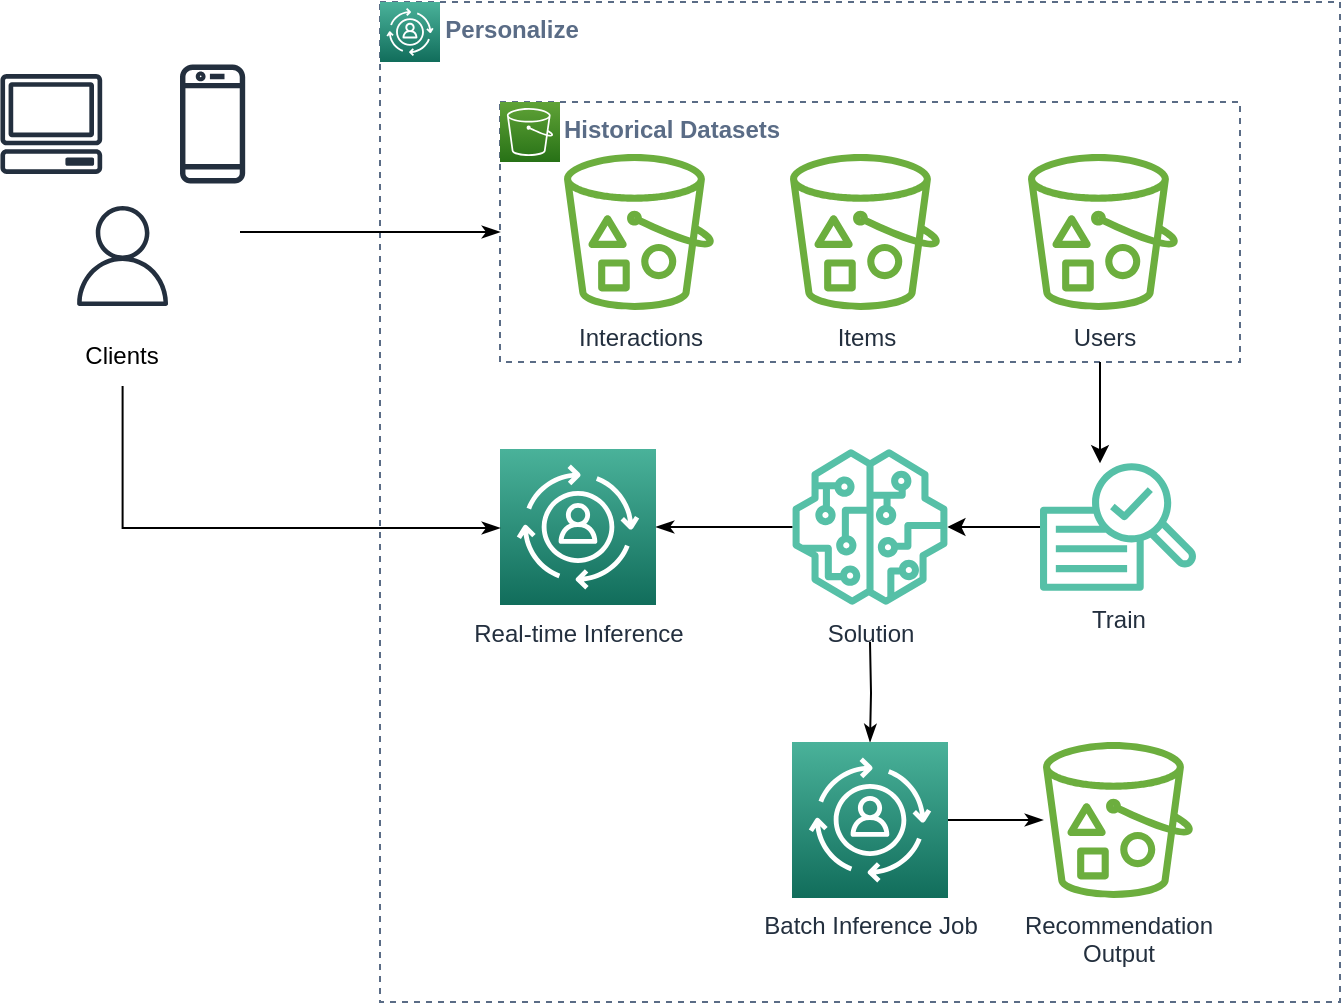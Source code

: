 <mxfile version="15.5.2" type="github">
  <diagram id="xUoj9RPcD3D4wsji0dsL" name="Page-1">
    <mxGraphModel dx="1422" dy="794" grid="1" gridSize="10" guides="1" tooltips="1" connect="1" arrows="1" fold="1" page="1" pageScale="1" pageWidth="850" pageHeight="1100" math="0" shadow="0">
      <root>
        <mxCell id="0" />
        <mxCell id="1" parent="0" />
        <mxCell id="Nxgp4-7IpZYQWayNXJpq-1" value="AWS Personalize" style="fillColor=none;strokeColor=#5A6C86;dashed=1;verticalAlign=top;fontStyle=1;fontColor=#5A6C86;align=left;" vertex="1" parent="1">
          <mxGeometry x="240" y="70" width="480" height="500" as="geometry" />
        </mxCell>
        <mxCell id="Nxgp4-7IpZYQWayNXJpq-2" value="" style="sketch=0;points=[[0,0,0],[0.25,0,0],[0.5,0,0],[0.75,0,0],[1,0,0],[0,1,0],[0.25,1,0],[0.5,1,0],[0.75,1,0],[1,1,0],[0,0.25,0],[0,0.5,0],[0,0.75,0],[1,0.25,0],[1,0.5,0],[1,0.75,0]];outlineConnect=0;fontColor=#232F3E;gradientColor=#4AB29A;gradientDirection=north;fillColor=#116D5B;strokeColor=#ffffff;dashed=0;verticalLabelPosition=bottom;verticalAlign=top;align=center;html=1;fontSize=12;fontStyle=0;aspect=fixed;shape=mxgraph.aws4.resourceIcon;resIcon=mxgraph.aws4.personalize;" vertex="1" parent="1">
          <mxGeometry x="240" y="70" width="30" height="30" as="geometry" />
        </mxCell>
        <mxCell id="Nxgp4-7IpZYQWayNXJpq-13" style="edgeStyle=orthogonalEdgeStyle;rounded=0;orthogonalLoop=1;jettySize=auto;html=1;" edge="1" parent="1" source="Nxgp4-7IpZYQWayNXJpq-8" target="Nxgp4-7IpZYQWayNXJpq-12">
          <mxGeometry relative="1" as="geometry" />
        </mxCell>
        <mxCell id="Nxgp4-7IpZYQWayNXJpq-8" value="Train" style="sketch=0;outlineConnect=0;fontColor=#232F3E;gradientColor=none;fillColor=#56C0A7;strokeColor=none;dashed=0;verticalLabelPosition=bottom;verticalAlign=top;align=center;html=1;fontSize=12;fontStyle=0;aspect=fixed;pointerEvents=1;shape=mxgraph.aws4.sagemaker_train;" vertex="1" parent="1">
          <mxGeometry x="570" y="300" width="78" height="65" as="geometry" />
        </mxCell>
        <mxCell id="Nxgp4-7IpZYQWayNXJpq-9" value="" style="group" vertex="1" connectable="0" parent="1">
          <mxGeometry x="300" y="120" width="370" height="130" as="geometry" />
        </mxCell>
        <mxCell id="Nxgp4-7IpZYQWayNXJpq-3" value="Historical Datasets" style="fillColor=none;strokeColor=#5A6C86;dashed=1;verticalAlign=top;fontStyle=1;fontColor=#5A6C86;align=left;spacingLeft=30;" vertex="1" parent="Nxgp4-7IpZYQWayNXJpq-9">
          <mxGeometry width="370" height="130" as="geometry" />
        </mxCell>
        <mxCell id="Nxgp4-7IpZYQWayNXJpq-4" value="Interactions" style="sketch=0;outlineConnect=0;fontColor=#232F3E;gradientColor=none;fillColor=#6CAE3E;strokeColor=none;dashed=0;verticalLabelPosition=bottom;verticalAlign=top;align=center;html=1;fontSize=12;fontStyle=0;aspect=fixed;pointerEvents=1;shape=mxgraph.aws4.bucket_with_objects;" vertex="1" parent="Nxgp4-7IpZYQWayNXJpq-9">
          <mxGeometry x="32" y="26" width="75" height="78" as="geometry" />
        </mxCell>
        <mxCell id="Nxgp4-7IpZYQWayNXJpq-5" value="Items" style="sketch=0;outlineConnect=0;fontColor=#232F3E;gradientColor=none;fillColor=#6CAE3E;strokeColor=none;dashed=0;verticalLabelPosition=bottom;verticalAlign=top;align=center;html=1;fontSize=12;fontStyle=0;aspect=fixed;pointerEvents=1;shape=mxgraph.aws4.bucket_with_objects;" vertex="1" parent="Nxgp4-7IpZYQWayNXJpq-9">
          <mxGeometry x="145" y="26" width="75" height="78" as="geometry" />
        </mxCell>
        <mxCell id="Nxgp4-7IpZYQWayNXJpq-6" value="Users" style="sketch=0;outlineConnect=0;fontColor=#232F3E;gradientColor=none;fillColor=#6CAE3E;strokeColor=none;dashed=0;verticalLabelPosition=bottom;verticalAlign=top;align=center;html=1;fontSize=12;fontStyle=0;aspect=fixed;pointerEvents=1;shape=mxgraph.aws4.bucket_with_objects;" vertex="1" parent="Nxgp4-7IpZYQWayNXJpq-9">
          <mxGeometry x="264" y="26" width="75" height="78" as="geometry" />
        </mxCell>
        <mxCell id="Nxgp4-7IpZYQWayNXJpq-7" value="" style="sketch=0;points=[[0,0,0],[0.25,0,0],[0.5,0,0],[0.75,0,0],[1,0,0],[0,1,0],[0.25,1,0],[0.5,1,0],[0.75,1,0],[1,1,0],[0,0.25,0],[0,0.5,0],[0,0.75,0],[1,0.25,0],[1,0.5,0],[1,0.75,0]];outlineConnect=0;fontColor=#232F3E;gradientColor=#60A337;gradientDirection=north;fillColor=#277116;strokeColor=#ffffff;dashed=0;verticalLabelPosition=bottom;verticalAlign=top;align=center;html=1;fontSize=12;fontStyle=0;aspect=fixed;shape=mxgraph.aws4.resourceIcon;resIcon=mxgraph.aws4.s3;" vertex="1" parent="Nxgp4-7IpZYQWayNXJpq-9">
          <mxGeometry width="30" height="30" as="geometry" />
        </mxCell>
        <mxCell id="Nxgp4-7IpZYQWayNXJpq-10" style="edgeStyle=orthogonalEdgeStyle;rounded=0;orthogonalLoop=1;jettySize=auto;html=1;" edge="1" parent="1" source="Nxgp4-7IpZYQWayNXJpq-3" target="Nxgp4-7IpZYQWayNXJpq-8">
          <mxGeometry relative="1" as="geometry">
            <Array as="points">
              <mxPoint x="600" y="270" />
              <mxPoint x="600" y="270" />
            </Array>
          </mxGeometry>
        </mxCell>
        <mxCell id="Nxgp4-7IpZYQWayNXJpq-25" style="edgeStyle=orthogonalEdgeStyle;rounded=0;orthogonalLoop=1;jettySize=auto;html=1;startArrow=none;startFill=0;endArrow=classicThin;endFill=1;" edge="1" parent="1" source="Nxgp4-7IpZYQWayNXJpq-12" target="Nxgp4-7IpZYQWayNXJpq-14">
          <mxGeometry relative="1" as="geometry" />
        </mxCell>
        <mxCell id="Nxgp4-7IpZYQWayNXJpq-27" style="edgeStyle=orthogonalEdgeStyle;rounded=0;orthogonalLoop=1;jettySize=auto;html=1;startArrow=none;startFill=0;endArrow=classicThin;endFill=1;" edge="1" parent="1" target="Nxgp4-7IpZYQWayNXJpq-26">
          <mxGeometry relative="1" as="geometry">
            <mxPoint x="485" y="390" as="sourcePoint" />
          </mxGeometry>
        </mxCell>
        <mxCell id="Nxgp4-7IpZYQWayNXJpq-12" value="Solution" style="sketch=0;outlineConnect=0;fontColor=#232F3E;gradientColor=none;fillColor=#56C0A7;strokeColor=none;dashed=0;verticalLabelPosition=bottom;verticalAlign=top;align=center;html=1;fontSize=12;fontStyle=0;aspect=fixed;pointerEvents=1;shape=mxgraph.aws4.sagemaker_model;" vertex="1" parent="1">
          <mxGeometry x="446" y="293.5" width="78" height="78" as="geometry" />
        </mxCell>
        <mxCell id="Nxgp4-7IpZYQWayNXJpq-14" value="Real-time Inference" style="sketch=0;points=[[0,0,0],[0.25,0,0],[0.5,0,0],[0.75,0,0],[1,0,0],[0,1,0],[0.25,1,0],[0.5,1,0],[0.75,1,0],[1,1,0],[0,0.25,0],[0,0.5,0],[0,0.75,0],[1,0.25,0],[1,0.5,0],[1,0.75,0]];outlineConnect=0;fontColor=#232F3E;gradientColor=#4AB29A;gradientDirection=north;fillColor=#116D5B;strokeColor=#ffffff;dashed=0;verticalLabelPosition=bottom;verticalAlign=top;align=center;html=1;fontSize=12;fontStyle=0;aspect=fixed;shape=mxgraph.aws4.resourceIcon;resIcon=mxgraph.aws4.personalize;" vertex="1" parent="1">
          <mxGeometry x="300" y="293.5" width="78" height="78" as="geometry" />
        </mxCell>
        <mxCell id="Nxgp4-7IpZYQWayNXJpq-22" value="" style="group" vertex="1" connectable="0" parent="1">
          <mxGeometry x="50" y="100" width="122.59" height="162" as="geometry" />
        </mxCell>
        <mxCell id="Nxgp4-7IpZYQWayNXJpq-20" value="" style="group" vertex="1" connectable="0" parent="Nxgp4-7IpZYQWayNXJpq-22">
          <mxGeometry width="122.59" height="122" as="geometry" />
        </mxCell>
        <mxCell id="Nxgp4-7IpZYQWayNXJpq-15" value="" style="sketch=0;outlineConnect=0;fontColor=#232F3E;gradientColor=none;fillColor=#232F3E;strokeColor=none;dashed=0;verticalLabelPosition=bottom;verticalAlign=top;align=center;html=1;fontSize=12;fontStyle=0;aspect=fixed;pointerEvents=1;shape=mxgraph.aws4.client;" vertex="1" parent="Nxgp4-7IpZYQWayNXJpq-20">
          <mxGeometry y="6" width="51.32" height="50" as="geometry" />
        </mxCell>
        <mxCell id="Nxgp4-7IpZYQWayNXJpq-16" value="" style="sketch=0;outlineConnect=0;fontColor=#232F3E;gradientColor=none;fillColor=#232F3E;strokeColor=none;dashed=0;verticalLabelPosition=bottom;verticalAlign=top;align=center;html=1;fontSize=12;fontStyle=0;aspect=fixed;pointerEvents=1;shape=mxgraph.aws4.mobile_client;" vertex="1" parent="Nxgp4-7IpZYQWayNXJpq-20">
          <mxGeometry x="90" width="32.59" height="62" as="geometry" />
        </mxCell>
        <mxCell id="Nxgp4-7IpZYQWayNXJpq-17" value="" style="sketch=0;outlineConnect=0;fontColor=#232F3E;gradientColor=none;fillColor=#232F3E;strokeColor=none;dashed=0;verticalLabelPosition=bottom;verticalAlign=top;align=center;html=1;fontSize=12;fontStyle=0;aspect=fixed;pointerEvents=1;shape=mxgraph.aws4.user;" vertex="1" parent="Nxgp4-7IpZYQWayNXJpq-20">
          <mxGeometry x="36.3" y="72" width="50" height="50" as="geometry" />
        </mxCell>
        <mxCell id="Nxgp4-7IpZYQWayNXJpq-21" value="Clients" style="text;html=1;strokeColor=none;fillColor=none;align=center;verticalAlign=middle;whiteSpace=wrap;rounded=0;" vertex="1" parent="Nxgp4-7IpZYQWayNXJpq-22">
          <mxGeometry x="31.3" y="132" width="60" height="30" as="geometry" />
        </mxCell>
        <mxCell id="Nxgp4-7IpZYQWayNXJpq-24" style="edgeStyle=orthogonalEdgeStyle;rounded=0;orthogonalLoop=1;jettySize=auto;html=1;endArrow=none;endFill=0;startArrow=classicThin;startFill=1;" edge="1" parent="1" source="Nxgp4-7IpZYQWayNXJpq-3">
          <mxGeometry relative="1" as="geometry">
            <mxPoint x="170" y="185" as="targetPoint" />
          </mxGeometry>
        </mxCell>
        <mxCell id="Nxgp4-7IpZYQWayNXJpq-29" style="edgeStyle=orthogonalEdgeStyle;rounded=0;orthogonalLoop=1;jettySize=auto;html=1;startArrow=none;startFill=0;endArrow=classicThin;endFill=1;" edge="1" parent="1" source="Nxgp4-7IpZYQWayNXJpq-26" target="Nxgp4-7IpZYQWayNXJpq-28">
          <mxGeometry relative="1" as="geometry" />
        </mxCell>
        <mxCell id="Nxgp4-7IpZYQWayNXJpq-26" value="Batch Inference Job" style="sketch=0;points=[[0,0,0],[0.25,0,0],[0.5,0,0],[0.75,0,0],[1,0,0],[0,1,0],[0.25,1,0],[0.5,1,0],[0.75,1,0],[1,1,0],[0,0.25,0],[0,0.5,0],[0,0.75,0],[1,0.25,0],[1,0.5,0],[1,0.75,0]];outlineConnect=0;fontColor=#232F3E;gradientColor=#4AB29A;gradientDirection=north;fillColor=#116D5B;strokeColor=#ffffff;dashed=0;verticalLabelPosition=bottom;verticalAlign=top;align=center;html=1;fontSize=12;fontStyle=0;aspect=fixed;shape=mxgraph.aws4.resourceIcon;resIcon=mxgraph.aws4.personalize;" vertex="1" parent="1">
          <mxGeometry x="446" y="440" width="78" height="78" as="geometry" />
        </mxCell>
        <mxCell id="Nxgp4-7IpZYQWayNXJpq-28" value="Recommendation&lt;br&gt;Output" style="sketch=0;outlineConnect=0;fontColor=#232F3E;gradientColor=none;fillColor=#6CAE3E;strokeColor=none;dashed=0;verticalLabelPosition=bottom;verticalAlign=top;align=center;html=1;fontSize=12;fontStyle=0;aspect=fixed;pointerEvents=1;shape=mxgraph.aws4.bucket_with_objects;" vertex="1" parent="1">
          <mxGeometry x="571.5" y="440" width="75" height="78" as="geometry" />
        </mxCell>
        <mxCell id="Nxgp4-7IpZYQWayNXJpq-30" style="edgeStyle=orthogonalEdgeStyle;rounded=0;orthogonalLoop=1;jettySize=auto;html=1;startArrow=none;startFill=0;endArrow=classicThin;endFill=1;exitX=0.5;exitY=1;exitDx=0;exitDy=0;" edge="1" parent="1" source="Nxgp4-7IpZYQWayNXJpq-21" target="Nxgp4-7IpZYQWayNXJpq-14">
          <mxGeometry relative="1" as="geometry">
            <mxPoint x="111" y="270" as="sourcePoint" />
            <Array as="points">
              <mxPoint x="111" y="333" />
            </Array>
          </mxGeometry>
        </mxCell>
        <mxCell id="Nxgp4-7IpZYQWayNXJpq-31" value="" style="shape=image;html=1;verticalAlign=top;verticalLabelPosition=bottom;labelBackgroundColor=none;imageAspect=0;aspect=fixed;image=https://cdn4.iconfinder.com/data/icons/top-search-7/128/_refresh_load_loading_sync_arrow_reload_restart-128.png;fontColor=none;labelBorderColor=none;noLabel=1;" vertex="1" parent="1">
          <mxGeometry x="500" y="400" width="30" height="30" as="geometry" />
        </mxCell>
      </root>
    </mxGraphModel>
  </diagram>
</mxfile>
